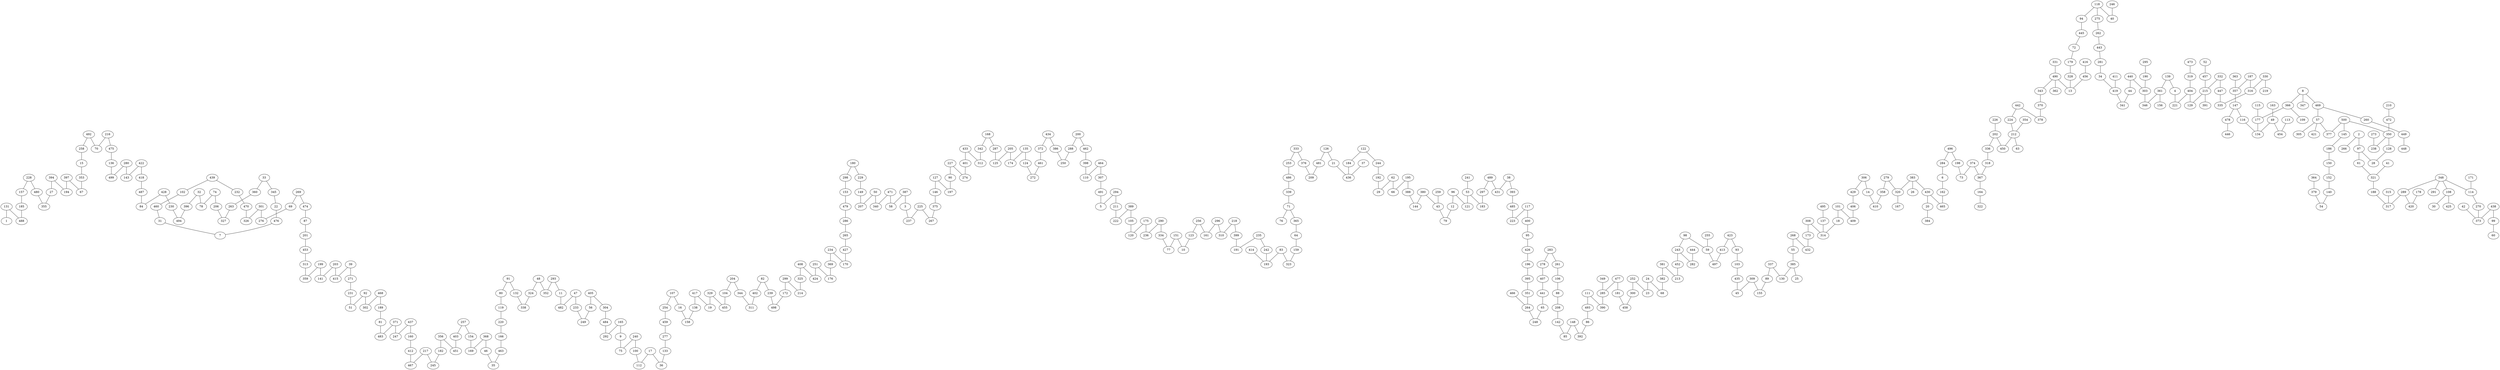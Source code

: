 graph arbol_DFS_R_G_1 {
    1;
    131;
    488;
    185;
    157;
    228;
    480;
    355;
    27;
    394;
    194;
    397;
    67;
    353;
    15;
    258;
    492;
    70;
    216;
    475;
    136;
    499;
    280;
    143;
    422;
    418;
    487;
    84;
    428;
    230;
    494;
    396;
    32;
    78;
    74;
    206;
    327;
    263;
    360;
    33;
    345;
    22;
    476;
    7;
    31;
    460;
    102;
    439;
    232;
    470;
    326;
    301;
    276;
    69;
    269;
    474;
    87;
    201;
    453;
    313;
    359;
    199;
    141;
    203;
    415;
    39;
    271;
    231;
    51;
    92;
    302;
    468;
    189;
    81;
    483;
    371;
    247;
    437;
    160;
    412;
    467;
    217;
    245;
    182;
    356;
    451;
    403;
    257;
    154;
    169;
    368;
    46;
    35;
    463;
    166;
    220;
    119;
    80;
    91;
    132;
    338;
    324;
    48;
    352;
    293;
    11;
    482;
    47;
    233;
    249;
    56;
    405;
    304;
    484;
    292;
    165;
    9;
    75;
    240;
    100;
    112;
    17;
    36;
    133;
    277;
    459;
    254;
    107;
    16;
    158;
    138;
    417;
    19;
    329;
    455;
    104;
    204;
    344;
    311;
    402;
    82;
    239;
    498;
    172;
    299;
    214;
    325;
    408;
    424;
    251;
    176;
    369;
    234;
    170;
    427;
    265;
    286;
    479;
    153;
    298;
    180;
    229;
    149;
    207;
    50;
    340;
    471;
    58;
    387;
    3;
    237;
    225;
    267;
    375;
    146;
    127;
    197;
    90;
    227;
    274;
    401;
    433;
    312;
    342;
    168;
    287;
    125;
    205;
    174;
    135;
    124;
    272;
    461;
    372;
    434;
    386;
    250;
    288;
    200;
    462;
    398;
    110;
    464;
    307;
    491;
    5;
    294;
    211;
    222;
    389;
    105;
    120;
    175;
    236;
    290;
    334;
    77;
    151;
    10;
    123;
    256;
    161;
    296;
    310;
    218;
    399;
    191;
    235;
    242;
    193;
    83;
    323;
    159;
    64;
    365;
    71;
    76;
    339;
    486;
    253;
    333;
    376;
    209;
    481;
    126;
    21;
    436;
    184;
    122;
    244;
    192;
    29;
    62;
    66;
    195;
    388;
    144;
    380;
    43;
    79;
    12;
    96;
    121;
    53;
    183;
    297;
    489;
    431;
    38;
    393;
    485;
    223;
    117;
    400;
    95;
    426;
    196;
    395;
    351;
    264;
    248;
    65;
    441;
    407;
    278;
    283;
    261;
    106;
    88;
    208;
    142;
    85;
    148;
    392;
    86;
    493;
    111;
    390;
    285;
    477;
    181;
    458;
    300;
    252;
    23;
    24;
    68;
    382;
    381;
    213;
    452;
    243;
    98;
    59;
    497;
    413;
    423;
    93;
    103;
    435;
    45;
    309;
    155;
    89;
    337;
    130;
    385;
    55;
    268;
    432;
    173;
    308;
    314;
    18;
    101;
    409;
    406;
    429;
    306;
    14;
    410;
    358;
    279;
    320;
    383;
    430;
    20;
    384;
    465;
    162;
    6;
    284;
    496;
    198;
    73;
    374;
    367;
    318;
    336;
    202;
    450;
    212;
    224;
    442;
    378;
    370;
    343;
    490;
    13;
    456;
    416;
    328;
    179;
    72;
    445;
    94;
    118;
    275;
    262;
    443;
    281;
    34;
    419;
    341;
    44;
    440;
    303;
    190;
    295;
    346;
    361;
    139;
    4;
    221;
    404;
    319;
    473;
    129;
    215;
    391;
    332;
    447;
    335;
    316;
    187;
    357;
    147;
    116;
    134;
    49;
    163;
    454;
    113;
    177;
    115;
    366;
    109;
    8;
    469;
    57;
    421;
    377;
    500;
    145;
    186;
    150;
    152;
    140;
    54;
    379;
    364;
    350;
    238;
    273;
    472;
    210;
    128;
    28;
    97;
    61;
    321;
    41;
    188;
    317;
    289;
    348;
    291;
    108;
    425;
    30;
    114;
    171;
    270;
    373;
    438;
    99;
    60;
    42;
    420;
    178;
    315;
    2;
    266;
    305;
    260;
    449;
    448;
    347;
    478;
    446;
    363;
    330;
    219;
    457;
    52;
    156;
    411;
    40;
    246;
    362;
    331;
    63;
    354;
    226;
    164;
    322;
    26;
    167;
    137;
    495;
    25;
    255;
    282;
    444;
    349;
    466;
    241;
    259;
    37;
    414;
    131 -- 1;
    131 -- 488;
    185 -- 488;
    157 -- 185;
    228 -- 157;
    228 -- 480;
    480 -- 355;
    27 -- 355;
    394 -- 27;
    394 -- 194;
    397 -- 194;
    397 -- 67;
    353 -- 67;
    15 -- 353;
    258 -- 15;
    492 -- 258;
    492 -- 70;
    216 -- 70;
    216 -- 475;
    475 -- 136;
    136 -- 499;
    280 -- 499;
    280 -- 143;
    422 -- 143;
    422 -- 418;
    418 -- 487;
    487 -- 84;
    428 -- 84;
    428 -- 230;
    230 -- 494;
    396 -- 494;
    32 -- 396;
    32 -- 78;
    74 -- 78;
    74 -- 206;
    206 -- 327;
    263 -- 327;
    360 -- 263;
    33 -- 360;
    33 -- 345;
    345 -- 22;
    22 -- 476;
    476 -- 7;
    31 -- 7;
    460 -- 31;
    102 -- 460;
    439 -- 102;
    439 -- 232;
    232 -- 470;
    470 -- 326;
    301 -- 326;
    301 -- 276;
    69 -- 276;
    269 -- 69;
    269 -- 474;
    474 -- 87;
    87 -- 201;
    201 -- 453;
    453 -- 313;
    313 -- 359;
    199 -- 359;
    199 -- 141;
    203 -- 141;
    203 -- 415;
    39 -- 415;
    39 -- 271;
    271 -- 231;
    231 -- 51;
    92 -- 51;
    92 -- 302;
    468 -- 302;
    468 -- 189;
    189 -- 81;
    81 -- 483;
    371 -- 483;
    371 -- 247;
    437 -- 247;
    437 -- 160;
    160 -- 412;
    412 -- 467;
    217 -- 467;
    217 -- 245;
    182 -- 245;
    356 -- 182;
    356 -- 451;
    403 -- 451;
    257 -- 403;
    257 -- 154;
    154 -- 169;
    368 -- 169;
    368 -- 46;
    46 -- 35;
    463 -- 35;
    166 -- 463;
    220 -- 166;
    119 -- 220;
    80 -- 119;
    91 -- 80;
    91 -- 132;
    132 -- 338;
    324 -- 338;
    48 -- 324;
    48 -- 352;
    293 -- 352;
    293 -- 11;
    11 -- 482;
    47 -- 482;
    47 -- 233;
    233 -- 249;
    56 -- 249;
    405 -- 56;
    405 -- 304;
    304 -- 484;
    484 -- 292;
    165 -- 292;
    165 -- 9;
    9 -- 75;
    240 -- 75;
    240 -- 100;
    100 -- 112;
    17 -- 112;
    17 -- 36;
    133 -- 36;
    277 -- 133;
    459 -- 277;
    254 -- 459;
    107 -- 254;
    107 -- 16;
    16 -- 158;
    138 -- 158;
    417 -- 138;
    417 -- 19;
    329 -- 19;
    329 -- 455;
    104 -- 455;
    204 -- 104;
    204 -- 344;
    344 -- 311;
    402 -- 311;
    82 -- 402;
    82 -- 239;
    239 -- 498;
    172 -- 498;
    299 -- 172;
    299 -- 214;
    325 -- 214;
    408 -- 325;
    408 -- 424;
    251 -- 424;
    251 -- 176;
    369 -- 176;
    234 -- 369;
    234 -- 170;
    427 -- 170;
    265 -- 427;
    286 -- 265;
    479 -- 286;
    153 -- 479;
    298 -- 153;
    180 -- 298;
    180 -- 229;
    229 -- 149;
    149 -- 207;
    50 -- 207;
    50 -- 340;
    471 -- 340;
    471 -- 58;
    387 -- 58;
    387 -- 3;
    3 -- 237;
    225 -- 237;
    225 -- 267;
    375 -- 267;
    146 -- 375;
    127 -- 146;
    127 -- 197;
    90 -- 197;
    227 -- 90;
    227 -- 274;
    401 -- 274;
    433 -- 401;
    433 -- 312;
    342 -- 312;
    168 -- 342;
    168 -- 287;
    287 -- 125;
    205 -- 125;
    205 -- 174;
    135 -- 174;
    135 -- 124;
    124 -- 272;
    461 -- 272;
    372 -- 461;
    434 -- 372;
    434 -- 386;
    386 -- 250;
    288 -- 250;
    200 -- 288;
    200 -- 462;
    462 -- 398;
    398 -- 110;
    464 -- 110;
    464 -- 307;
    307 -- 491;
    491 -- 5;
    294 -- 5;
    294 -- 211;
    211 -- 222;
    389 -- 222;
    389 -- 105;
    105 -- 120;
    175 -- 120;
    175 -- 236;
    290 -- 236;
    290 -- 334;
    334 -- 77;
    151 -- 77;
    151 -- 10;
    123 -- 10;
    256 -- 123;
    256 -- 161;
    296 -- 161;
    296 -- 310;
    218 -- 310;
    218 -- 399;
    399 -- 191;
    235 -- 191;
    235 -- 242;
    242 -- 193;
    83 -- 193;
    83 -- 323;
    159 -- 323;
    64 -- 159;
    365 -- 64;
    71 -- 365;
    71 -- 76;
    339 -- 71;
    486 -- 339;
    253 -- 486;
    333 -- 253;
    333 -- 376;
    376 -- 209;
    481 -- 209;
    126 -- 481;
    126 -- 21;
    21 -- 436;
    184 -- 436;
    122 -- 184;
    122 -- 244;
    244 -- 192;
    192 -- 29;
    62 -- 29;
    62 -- 66;
    195 -- 66;
    195 -- 388;
    388 -- 144;
    380 -- 144;
    380 -- 43;
    43 -- 79;
    12 -- 79;
    96 -- 12;
    96 -- 121;
    53 -- 121;
    53 -- 183;
    297 -- 183;
    489 -- 297;
    489 -- 431;
    38 -- 431;
    38 -- 393;
    393 -- 485;
    485 -- 223;
    117 -- 223;
    117 -- 400;
    400 -- 95;
    95 -- 426;
    426 -- 196;
    196 -- 395;
    395 -- 351;
    351 -- 264;
    264 -- 248;
    65 -- 248;
    441 -- 65;
    407 -- 441;
    278 -- 407;
    283 -- 278;
    283 -- 261;
    261 -- 106;
    106 -- 88;
    88 -- 208;
    208 -- 142;
    142 -- 85;
    148 -- 85;
    148 -- 392;
    86 -- 392;
    493 -- 86;
    111 -- 493;
    111 -- 390;
    285 -- 390;
    477 -- 285;
    477 -- 181;
    181 -- 458;
    300 -- 458;
    252 -- 300;
    252 -- 23;
    24 -- 23;
    24 -- 68;
    382 -- 68;
    381 -- 382;
    381 -- 213;
    452 -- 213;
    243 -- 452;
    98 -- 243;
    98 -- 59;
    59 -- 497;
    413 -- 497;
    423 -- 413;
    423 -- 93;
    93 -- 103;
    103 -- 435;
    435 -- 45;
    309 -- 45;
    309 -- 155;
    89 -- 155;
    337 -- 89;
    337 -- 130;
    385 -- 130;
    55 -- 385;
    268 -- 55;
    268 -- 432;
    173 -- 432;
    308 -- 173;
    308 -- 314;
    18 -- 314;
    101 -- 18;
    101 -- 409;
    406 -- 409;
    429 -- 406;
    306 -- 429;
    306 -- 14;
    14 -- 410;
    358 -- 410;
    279 -- 358;
    279 -- 320;
    383 -- 320;
    383 -- 430;
    430 -- 20;
    20 -- 384;
    430 -- 465;
    162 -- 465;
    6 -- 162;
    284 -- 6;
    496 -- 284;
    496 -- 198;
    198 -- 73;
    374 -- 73;
    374 -- 367;
    318 -- 367;
    336 -- 318;
    202 -- 336;
    202 -- 450;
    212 -- 450;
    224 -- 212;
    442 -- 224;
    442 -- 378;
    370 -- 378;
    343 -- 370;
    490 -- 343;
    490 -- 13;
    456 -- 13;
    416 -- 456;
    328 -- 13;
    179 -- 328;
    72 -- 179;
    445 -- 72;
    94 -- 445;
    118 -- 94;
    118 -- 275;
    275 -- 262;
    262 -- 443;
    443 -- 281;
    281 -- 34;
    34 -- 419;
    419 -- 341;
    44 -- 341;
    440 -- 44;
    440 -- 303;
    190 -- 303;
    295 -- 190;
    303 -- 346;
    361 -- 346;
    139 -- 361;
    139 -- 4;
    4 -- 221;
    404 -- 221;
    319 -- 404;
    473 -- 319;
    404 -- 129;
    215 -- 129;
    215 -- 391;
    332 -- 215;
    332 -- 447;
    447 -- 335;
    316 -- 335;
    187 -- 316;
    187 -- 357;
    357 -- 147;
    147 -- 116;
    116 -- 134;
    49 -- 134;
    163 -- 49;
    49 -- 454;
    113 -- 454;
    177 -- 134;
    115 -- 177;
    366 -- 177;
    366 -- 109;
    8 -- 366;
    8 -- 469;
    469 -- 57;
    57 -- 421;
    57 -- 377;
    500 -- 377;
    500 -- 145;
    145 -- 186;
    186 -- 150;
    150 -- 152;
    152 -- 140;
    140 -- 54;
    379 -- 54;
    364 -- 379;
    500 -- 350;
    350 -- 238;
    273 -- 238;
    472 -- 350;
    210 -- 472;
    350 -- 128;
    128 -- 28;
    97 -- 28;
    97 -- 61;
    61 -- 321;
    41 -- 321;
    321 -- 188;
    188 -- 317;
    289 -- 317;
    348 -- 289;
    348 -- 291;
    348 -- 108;
    108 -- 425;
    108 -- 30;
    348 -- 114;
    171 -- 114;
    114 -- 270;
    270 -- 373;
    438 -- 373;
    438 -- 99;
    99 -- 60;
    42 -- 373;
    289 -- 420;
    178 -- 420;
    315 -- 317;
    2 -- 97;
    2 -- 266;
    57 -- 305;
    469 -- 260;
    260 -- 449;
    449 -- 448;
    8 -- 347;
    147 -- 478;
    478 -- 446;
    363 -- 357;
    330 -- 316;
    330 -- 219;
    457 -- 215;
    52 -- 457;
    361 -- 156;
    411 -- 419;
    118 -- 40;
    246 -- 40;
    490 -- 362;
    331 -- 490;
    212 -- 63;
    354 -- 212;
    226 -- 202;
    367 -- 164;
    164 -- 322;
    383 -- 26;
    320 -- 167;
    137 -- 314;
    495 -- 137;
    385 -- 25;
    255 -- 59;
    243 -- 282;
    444 -- 282;
    349 -- 285;
    466 -- 264;
    241 -- 53;
    259 -- 43;
    37 -- 436;
    414 -- 193;
}